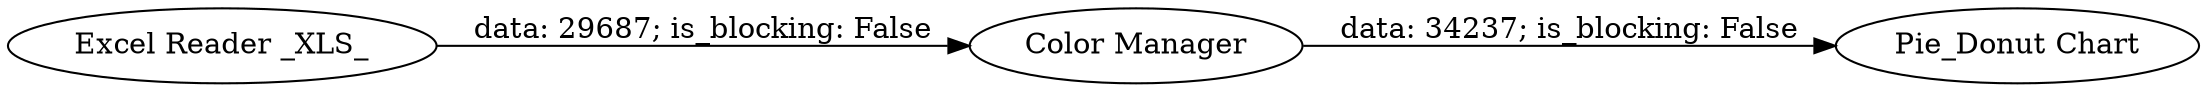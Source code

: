 digraph {
	"-4292607479689933487_2" [label="Color Manager"]
	"-4292607479689933487_3" [label="Pie_Donut Chart"]
	"-4292607479689933487_1" [label="Excel Reader _XLS_"]
	"-4292607479689933487_2" -> "-4292607479689933487_3" [label="data: 34237; is_blocking: False"]
	"-4292607479689933487_1" -> "-4292607479689933487_2" [label="data: 29687; is_blocking: False"]
	rankdir=LR
}
